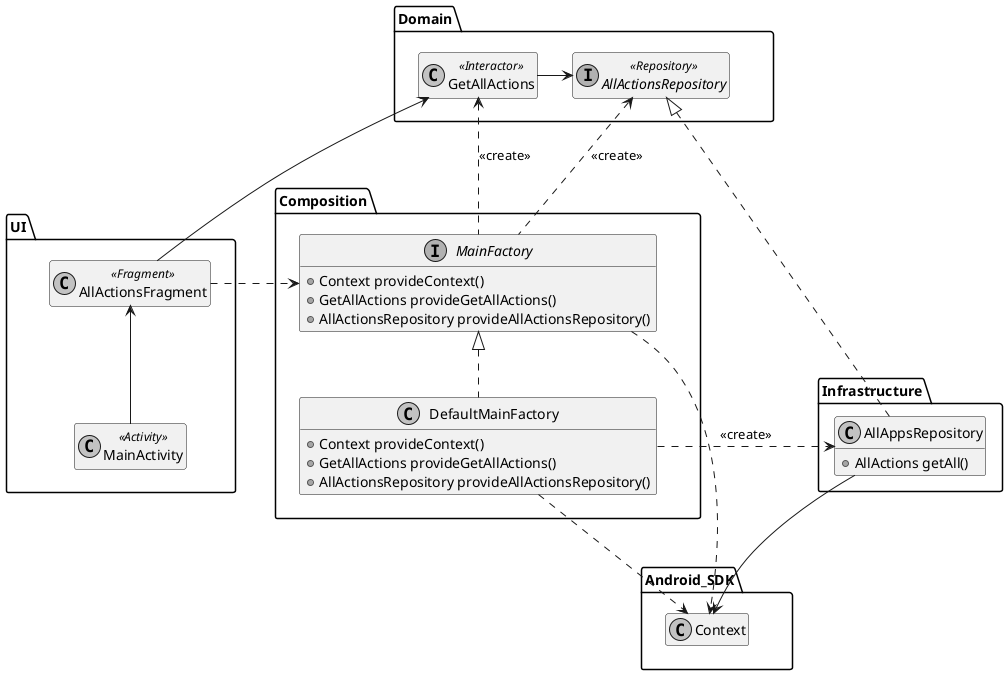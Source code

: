 
@startuml PAAA#34.class.1

skinparam monochrome true

package UI {

    class MainActivity <<Activity>> {
    }

    class AllActionsFragment <<Fragment>> {
    }

    MainActivity -u-> AllActionsFragment

}

package Domain {

    class GetAllActions <<Interactor>> {
    }

    interface AllActionsRepository <<Repository>> {
    }

    GetAllActions -r-> AllActionsRepository

}

package Infrastructure {

    class AllAppsRepository {
        + AllActions getAll()
    }

}

package Android_SDK {

    class Context {
    }

}

package Composition {

    interface MainFactory {
        + Context provideContext()
        + GetAllActions provideGetAllActions()
        + AllActionsRepository provideAllActionsRepository()
    }


    class DefaultMainFactory {
        + Context provideContext()
        + GetAllActions provideGetAllActions()
        + AllActionsRepository provideAllActionsRepository()
    }

    DefaultMainFactory .u.|> MainFactory

}


AllActionsFragment -u-> GetAllActions
AllActionsFragment .r.> MainFactory
AllAppsRepository .u.|> AllActionsRepository
AllAppsRepository -d-> Context

MainFactory .d.> Context
MainFactory .u.> GetAllActions : <<create>>
MainFactory .u.> AllActionsRepository : <<create>>
DefaultMainFactory .r.> AllAppsRepository : <<create>>
DefaultMainFactory .d.> Context

UI -[hidden]l-> Composition
Composition -[hidden]u-> Domain
Composition -[hidden]d-> Android_SDK

hide empty members

@enduml
